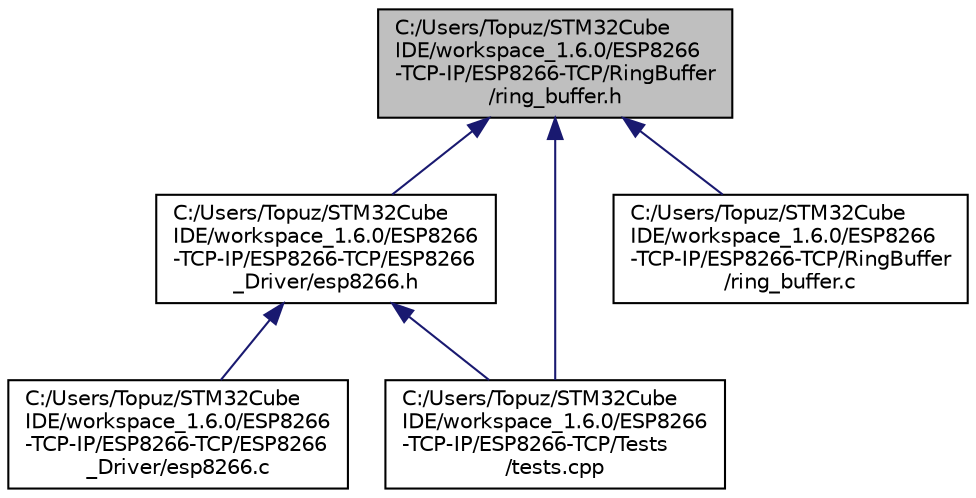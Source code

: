 digraph "C:/Users/Topuz/STM32CubeIDE/workspace_1.6.0/ESP8266-TCP-IP/ESP8266-TCP/RingBuffer/ring_buffer.h"
{
 // LATEX_PDF_SIZE
  edge [fontname="Helvetica",fontsize="10",labelfontname="Helvetica",labelfontsize="10"];
  node [fontname="Helvetica",fontsize="10",shape=record];
  Node1 [label="C:/Users/Topuz/STM32Cube\lIDE/workspace_1.6.0/ESP8266\l-TCP-IP/ESP8266-TCP/RingBuffer\l/ring_buffer.h",height=0.2,width=0.4,color="black", fillcolor="grey75", style="filled", fontcolor="black",tooltip="Header file of the Ring Buffer module."];
  Node1 -> Node2 [dir="back",color="midnightblue",fontsize="10",style="solid",fontname="Helvetica"];
  Node2 [label="C:/Users/Topuz/STM32Cube\lIDE/workspace_1.6.0/ESP8266\l-TCP-IP/ESP8266-TCP/ESP8266\l_Driver/esp8266.h",height=0.2,width=0.4,color="black", fillcolor="white", style="filled",URL="$esp8266_8h.html",tooltip="Header file of the AT commands based ESP8266 driver."];
  Node2 -> Node3 [dir="back",color="midnightblue",fontsize="10",style="solid",fontname="Helvetica"];
  Node3 [label="C:/Users/Topuz/STM32Cube\lIDE/workspace_1.6.0/ESP8266\l-TCP-IP/ESP8266-TCP/ESP8266\l_Driver/esp8266.c",height=0.2,width=0.4,color="black", fillcolor="white", style="filled",URL="$esp8266_8c.html",tooltip="Source file of the basic ESP8266 driver. This driver uses AT commands to communicate with the ESP...."];
  Node2 -> Node4 [dir="back",color="midnightblue",fontsize="10",style="solid",fontname="Helvetica"];
  Node4 [label="C:/Users/Topuz/STM32Cube\lIDE/workspace_1.6.0/ESP8266\l-TCP-IP/ESP8266-TCP/Tests\l/tests.cpp",height=0.2,width=0.4,color="black", fillcolor="white", style="filled",URL="$tests_8cpp.html",tooltip="Source file of the test functions."];
  Node1 -> Node5 [dir="back",color="midnightblue",fontsize="10",style="solid",fontname="Helvetica"];
  Node5 [label="C:/Users/Topuz/STM32Cube\lIDE/workspace_1.6.0/ESP8266\l-TCP-IP/ESP8266-TCP/RingBuffer\l/ring_buffer.c",height=0.2,width=0.4,color="black", fillcolor="white", style="filled",URL="$ring__buffer_8c.html",tooltip="Source file of the Ring Buffer module."];
  Node1 -> Node4 [dir="back",color="midnightblue",fontsize="10",style="solid",fontname="Helvetica"];
}

